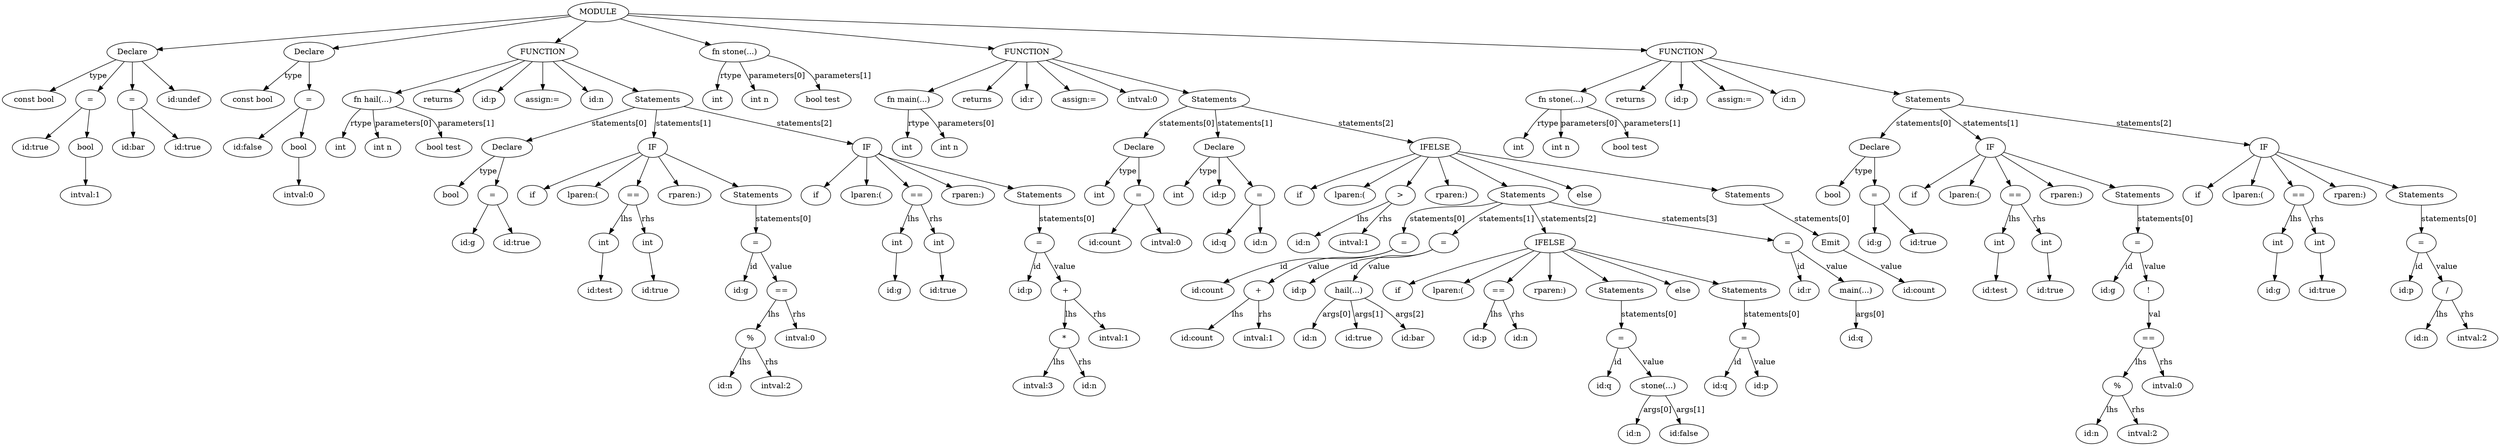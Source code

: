 digraph {
	Node0[label="MODULE"]
	Node1[label="Declare"]
Node0->Node1[label=""]
	Node2[label="const bool"]
Node1->Node2[label="type"]
	Node3[label="="]
Node1->Node3[label=""]
	Node4[label="id:true"]
Node3->Node4[label=""]
	Node5[label="bool"]
Node3->Node5[label=""]
	Node6[label="intval:1"]
Node5->Node6[label=""]
	Node7[label="="]
Node1->Node7[label=""]
	Node8[label="id:bar"]
Node7->Node8[label=""]
	Node9[label="id:true"]
Node7->Node9[label=""]
	Node10[label="id:undef"]
Node1->Node10[label=""]
	Node11[label="Declare"]
Node0->Node11[label=""]
	Node12[label="const bool"]
Node11->Node12[label="type"]
	Node13[label="="]
Node11->Node13[label=""]
	Node14[label="id:false"]
Node13->Node14[label=""]
	Node15[label="bool"]
Node13->Node15[label=""]
	Node16[label="intval:0"]
Node15->Node16[label=""]
	Node17[label="FUNCTION"]
Node0->Node17[label=""]
	Node18[label="fn hail(...)"]
Node17->Node18[label=""]
	Node19[label="int"]
Node18->Node19[label="rtype"]
	Node20[label="int n"]
Node18->Node20[label="parameters[0]"]
	Node21[label="bool test"]
Node18->Node21[label="parameters[1]"]
	Node22[label="returns"]
Node17->Node22[label=""]
	Node23[label="id:p"]
Node17->Node23[label=""]
	Node24[label="assign:="]
Node17->Node24[label=""]
	Node25[label="id:n"]
Node17->Node25[label=""]
	Node26[label="Statements"]
Node17->Node26[label=""]
	Node27[label="Declare"]
Node26->Node27[label="statements[0]"]
	Node28[label="bool"]
Node27->Node28[label="type"]
	Node29[label="="]
Node27->Node29[label=""]
	Node30[label="id:g"]
Node29->Node30[label=""]
	Node31[label="id:true"]
Node29->Node31[label=""]
	Node32[label="IF"]
Node26->Node32[label="statements[1]"]
	Node33[label="if"]
Node32->Node33[label=""]
	Node34[label="lparen:("]
Node32->Node34[label=""]
	Node35[label="=="]
Node32->Node35[label=""]
	Node36[label="int"]
Node35->Node36[label="lhs"]
	Node37[label="id:test"]
Node36->Node37[label=""]
	Node38[label="int"]
Node35->Node38[label="rhs"]
	Node39[label="id:true"]
Node38->Node39[label=""]
	Node40[label="rparen:)"]
Node32->Node40[label=""]
	Node41[label="Statements"]
Node32->Node41[label=""]
	Node42[label="="]
Node41->Node42[label="statements[0]"]
	Node43[label="id:g"]
Node42->Node43[label="id"]
	Node44[label="=="]
Node42->Node44[label="value"]
	Node45[label="%"]
Node44->Node45[label="lhs"]
	Node46[label="id:n"]
Node45->Node46[label="lhs"]
	Node47[label="intval:2"]
Node45->Node47[label="rhs"]
	Node48[label="intval:0"]
Node44->Node48[label="rhs"]
	Node49[label="IF"]
Node26->Node49[label="statements[2]"]
	Node50[label="if"]
Node49->Node50[label=""]
	Node51[label="lparen:("]
Node49->Node51[label=""]
	Node52[label="=="]
Node49->Node52[label=""]
	Node53[label="int"]
Node52->Node53[label="lhs"]
	Node54[label="id:g"]
Node53->Node54[label=""]
	Node55[label="int"]
Node52->Node55[label="rhs"]
	Node56[label="id:true"]
Node55->Node56[label=""]
	Node57[label="rparen:)"]
Node49->Node57[label=""]
	Node58[label="Statements"]
Node49->Node58[label=""]
	Node59[label="="]
Node58->Node59[label="statements[0]"]
	Node60[label="id:p"]
Node59->Node60[label="id"]
	Node61[label="+"]
Node59->Node61[label="value"]
	Node62[label="*"]
Node61->Node62[label="lhs"]
	Node63[label="intval:3"]
Node62->Node63[label="lhs"]
	Node64[label="id:n"]
Node62->Node64[label="rhs"]
	Node65[label="intval:1"]
Node61->Node65[label="rhs"]
	Node66[label="fn stone(...)"]
Node0->Node66[label=""]
	Node67[label="int"]
Node66->Node67[label="rtype"]
	Node68[label="int n"]
Node66->Node68[label="parameters[0]"]
	Node69[label="bool test"]
Node66->Node69[label="parameters[1]"]
	Node70[label="FUNCTION"]
Node0->Node70[label=""]
	Node71[label="fn main(...)"]
Node70->Node71[label=""]
	Node72[label="int"]
Node71->Node72[label="rtype"]
	Node73[label="int n"]
Node71->Node73[label="parameters[0]"]
	Node74[label="returns"]
Node70->Node74[label=""]
	Node75[label="id:r"]
Node70->Node75[label=""]
	Node76[label="assign:="]
Node70->Node76[label=""]
	Node77[label="intval:0"]
Node70->Node77[label=""]
	Node78[label="Statements"]
Node70->Node78[label=""]
	Node79[label="Declare"]
Node78->Node79[label="statements[0]"]
	Node80[label="int"]
Node79->Node80[label="type"]
	Node81[label="="]
Node79->Node81[label=""]
	Node82[label="id:count"]
Node81->Node82[label=""]
	Node83[label="intval:0"]
Node81->Node83[label=""]
	Node84[label="Declare"]
Node78->Node84[label="statements[1]"]
	Node85[label="int"]
Node84->Node85[label="type"]
	Node86[label="id:p"]
Node84->Node86[label=""]
	Node87[label="="]
Node84->Node87[label=""]
	Node88[label="id:q"]
Node87->Node88[label=""]
	Node89[label="id:n"]
Node87->Node89[label=""]
	Node90[label="IFELSE"]
Node78->Node90[label="statements[2]"]
	Node91[label="if"]
Node90->Node91[label=""]
	Node92[label="lparen:("]
Node90->Node92[label=""]
	Node93[label=">"]
Node90->Node93[label=""]
	Node94[label="id:n"]
Node93->Node94[label="lhs"]
	Node95[label="intval:1"]
Node93->Node95[label="rhs"]
	Node96[label="rparen:)"]
Node90->Node96[label=""]
	Node97[label="Statements"]
Node90->Node97[label=""]
	Node98[label="="]
Node97->Node98[label="statements[0]"]
	Node99[label="id:count"]
Node98->Node99[label="id"]
	Node100[label="+"]
Node98->Node100[label="value"]
	Node101[label="id:count"]
Node100->Node101[label="lhs"]
	Node102[label="intval:1"]
Node100->Node102[label="rhs"]
	Node103[label="="]
Node97->Node103[label="statements[1]"]
	Node104[label="id:p"]
Node103->Node104[label="id"]
	Node105[label="hail(...)"]
Node103->Node105[label="value"]
	Node106[label="id:n"]
Node105->Node106[label="args[0]"]
	Node107[label="id:true"]
Node105->Node107[label="args[1]"]
	Node108[label="id:bar"]
Node105->Node108[label="args[2]"]
	Node109[label="IFELSE"]
Node97->Node109[label="statements[2]"]
	Node110[label="if"]
Node109->Node110[label=""]
	Node111[label="lparen:("]
Node109->Node111[label=""]
	Node112[label="=="]
Node109->Node112[label=""]
	Node113[label="id:p"]
Node112->Node113[label="lhs"]
	Node114[label="id:n"]
Node112->Node114[label="rhs"]
	Node115[label="rparen:)"]
Node109->Node115[label=""]
	Node116[label="Statements"]
Node109->Node116[label=""]
	Node117[label="="]
Node116->Node117[label="statements[0]"]
	Node118[label="id:q"]
Node117->Node118[label="id"]
	Node119[label="stone(...)"]
Node117->Node119[label="value"]
	Node120[label="id:n"]
Node119->Node120[label="args[0]"]
	Node121[label="id:false"]
Node119->Node121[label="args[1]"]
	Node122[label="else"]
Node109->Node122[label=""]
	Node123[label="Statements"]
Node109->Node123[label=""]
	Node124[label="="]
Node123->Node124[label="statements[0]"]
	Node125[label="id:q"]
Node124->Node125[label="id"]
	Node126[label="id:p"]
Node124->Node126[label="value"]
	Node127[label="="]
Node97->Node127[label="statements[3]"]
	Node128[label="id:r"]
Node127->Node128[label="id"]
	Node129[label="main(...)"]
Node127->Node129[label="value"]
	Node130[label="id:q"]
Node129->Node130[label="args[0]"]
	Node131[label="else"]
Node90->Node131[label=""]
	Node132[label="Statements"]
Node90->Node132[label=""]
	Node133[label="Emit"]
Node132->Node133[label="statements[0]"]
	Node134[label="id:count"]
Node133->Node134[label="value"]
	Node135[label="FUNCTION"]
Node0->Node135[label=""]
	Node136[label="fn stone(...)"]
Node135->Node136[label=""]
	Node137[label="int"]
Node136->Node137[label="rtype"]
	Node138[label="int n"]
Node136->Node138[label="parameters[0]"]
	Node139[label="bool test"]
Node136->Node139[label="parameters[1]"]
	Node140[label="returns"]
Node135->Node140[label=""]
	Node141[label="id:p"]
Node135->Node141[label=""]
	Node142[label="assign:="]
Node135->Node142[label=""]
	Node143[label="id:n"]
Node135->Node143[label=""]
	Node144[label="Statements"]
Node135->Node144[label=""]
	Node145[label="Declare"]
Node144->Node145[label="statements[0]"]
	Node146[label="bool"]
Node145->Node146[label="type"]
	Node147[label="="]
Node145->Node147[label=""]
	Node148[label="id:g"]
Node147->Node148[label=""]
	Node149[label="id:true"]
Node147->Node149[label=""]
	Node150[label="IF"]
Node144->Node150[label="statements[1]"]
	Node151[label="if"]
Node150->Node151[label=""]
	Node152[label="lparen:("]
Node150->Node152[label=""]
	Node153[label="=="]
Node150->Node153[label=""]
	Node154[label="int"]
Node153->Node154[label="lhs"]
	Node155[label="id:test"]
Node154->Node155[label=""]
	Node156[label="int"]
Node153->Node156[label="rhs"]
	Node157[label="id:true"]
Node156->Node157[label=""]
	Node158[label="rparen:)"]
Node150->Node158[label=""]
	Node159[label="Statements"]
Node150->Node159[label=""]
	Node160[label="="]
Node159->Node160[label="statements[0]"]
	Node161[label="id:g"]
Node160->Node161[label="id"]
	Node162[label="!"]
Node160->Node162[label="value"]
	Node163[label="=="]
Node162->Node163[label="val"]
	Node164[label="%"]
Node163->Node164[label="lhs"]
	Node165[label="id:n"]
Node164->Node165[label="lhs"]
	Node166[label="intval:2"]
Node164->Node166[label="rhs"]
	Node167[label="intval:0"]
Node163->Node167[label="rhs"]
	Node168[label="IF"]
Node144->Node168[label="statements[2]"]
	Node169[label="if"]
Node168->Node169[label=""]
	Node170[label="lparen:("]
Node168->Node170[label=""]
	Node171[label="=="]
Node168->Node171[label=""]
	Node172[label="int"]
Node171->Node172[label="lhs"]
	Node173[label="id:g"]
Node172->Node173[label=""]
	Node174[label="int"]
Node171->Node174[label="rhs"]
	Node175[label="id:true"]
Node174->Node175[label=""]
	Node176[label="rparen:)"]
Node168->Node176[label=""]
	Node177[label="Statements"]
Node168->Node177[label=""]
	Node178[label="="]
Node177->Node178[label="statements[0]"]
	Node179[label="id:p"]
Node178->Node179[label="id"]
	Node180[label="/"]
Node178->Node180[label="value"]
	Node181[label="id:n"]
Node180->Node181[label="lhs"]
	Node182[label="intval:2"]
Node180->Node182[label="rhs"]
}